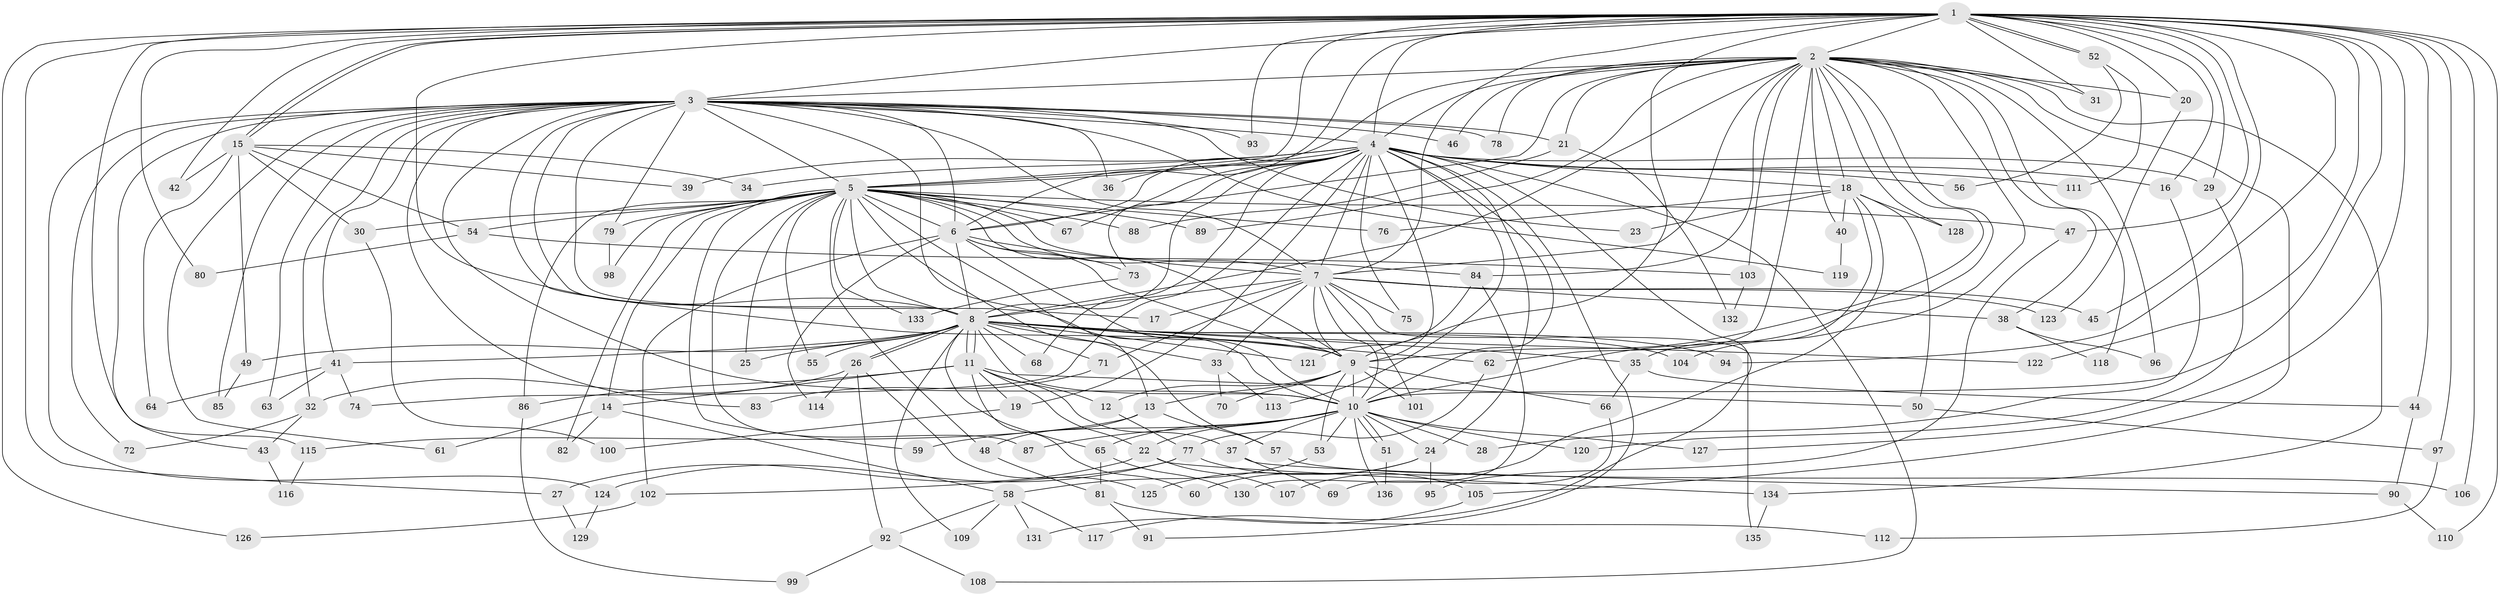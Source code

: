 // coarse degree distribution, {2: 0.14634146341463414, 7: 0.024390243902439025, 4: 0.21951219512195122, 17: 0.07317073170731707, 3: 0.14634146341463414, 20: 0.04878048780487805, 6: 0.0975609756097561, 5: 0.0975609756097561, 21: 0.024390243902439025, 10: 0.024390243902439025, 15: 0.04878048780487805, 8: 0.024390243902439025, 1: 0.024390243902439025}
// Generated by graph-tools (version 1.1) at 2025/36/03/04/25 23:36:37]
// undirected, 136 vertices, 297 edges
graph export_dot {
  node [color=gray90,style=filled];
  1;
  2;
  3;
  4;
  5;
  6;
  7;
  8;
  9;
  10;
  11;
  12;
  13;
  14;
  15;
  16;
  17;
  18;
  19;
  20;
  21;
  22;
  23;
  24;
  25;
  26;
  27;
  28;
  29;
  30;
  31;
  32;
  33;
  34;
  35;
  36;
  37;
  38;
  39;
  40;
  41;
  42;
  43;
  44;
  45;
  46;
  47;
  48;
  49;
  50;
  51;
  52;
  53;
  54;
  55;
  56;
  57;
  58;
  59;
  60;
  61;
  62;
  63;
  64;
  65;
  66;
  67;
  68;
  69;
  70;
  71;
  72;
  73;
  74;
  75;
  76;
  77;
  78;
  79;
  80;
  81;
  82;
  83;
  84;
  85;
  86;
  87;
  88;
  89;
  90;
  91;
  92;
  93;
  94;
  95;
  96;
  97;
  98;
  99;
  100;
  101;
  102;
  103;
  104;
  105;
  106;
  107;
  108;
  109;
  110;
  111;
  112;
  113;
  114;
  115;
  116;
  117;
  118;
  119;
  120;
  121;
  122;
  123;
  124;
  125;
  126;
  127;
  128;
  129;
  130;
  131;
  132;
  133;
  134;
  135;
  136;
  1 -- 2;
  1 -- 3;
  1 -- 4;
  1 -- 5;
  1 -- 6;
  1 -- 7;
  1 -- 8;
  1 -- 9;
  1 -- 10;
  1 -- 15;
  1 -- 15;
  1 -- 16;
  1 -- 20;
  1 -- 27;
  1 -- 29;
  1 -- 31;
  1 -- 42;
  1 -- 44;
  1 -- 45;
  1 -- 47;
  1 -- 52;
  1 -- 52;
  1 -- 80;
  1 -- 93;
  1 -- 94;
  1 -- 97;
  1 -- 106;
  1 -- 110;
  1 -- 115;
  1 -- 122;
  1 -- 126;
  1 -- 127;
  2 -- 3;
  2 -- 4;
  2 -- 5;
  2 -- 6;
  2 -- 7;
  2 -- 8;
  2 -- 9;
  2 -- 10;
  2 -- 18;
  2 -- 20;
  2 -- 21;
  2 -- 31;
  2 -- 38;
  2 -- 40;
  2 -- 46;
  2 -- 62;
  2 -- 78;
  2 -- 84;
  2 -- 89;
  2 -- 96;
  2 -- 103;
  2 -- 104;
  2 -- 105;
  2 -- 118;
  2 -- 128;
  2 -- 134;
  3 -- 4;
  3 -- 5;
  3 -- 6;
  3 -- 7;
  3 -- 8;
  3 -- 9;
  3 -- 10;
  3 -- 13;
  3 -- 17;
  3 -- 21;
  3 -- 23;
  3 -- 32;
  3 -- 36;
  3 -- 41;
  3 -- 43;
  3 -- 46;
  3 -- 61;
  3 -- 63;
  3 -- 72;
  3 -- 78;
  3 -- 79;
  3 -- 83;
  3 -- 85;
  3 -- 93;
  3 -- 119;
  3 -- 124;
  4 -- 5;
  4 -- 6;
  4 -- 7;
  4 -- 8;
  4 -- 9;
  4 -- 10;
  4 -- 16;
  4 -- 18;
  4 -- 19;
  4 -- 24;
  4 -- 29;
  4 -- 34;
  4 -- 36;
  4 -- 39;
  4 -- 56;
  4 -- 67;
  4 -- 68;
  4 -- 73;
  4 -- 74;
  4 -- 75;
  4 -- 91;
  4 -- 108;
  4 -- 111;
  4 -- 113;
  4 -- 117;
  5 -- 6;
  5 -- 7;
  5 -- 8;
  5 -- 9;
  5 -- 10;
  5 -- 14;
  5 -- 25;
  5 -- 30;
  5 -- 47;
  5 -- 48;
  5 -- 54;
  5 -- 55;
  5 -- 57;
  5 -- 59;
  5 -- 67;
  5 -- 76;
  5 -- 79;
  5 -- 82;
  5 -- 84;
  5 -- 86;
  5 -- 87;
  5 -- 88;
  5 -- 89;
  5 -- 98;
  5 -- 133;
  6 -- 7;
  6 -- 8;
  6 -- 9;
  6 -- 10;
  6 -- 73;
  6 -- 102;
  6 -- 114;
  7 -- 8;
  7 -- 9;
  7 -- 10;
  7 -- 17;
  7 -- 33;
  7 -- 38;
  7 -- 45;
  7 -- 71;
  7 -- 75;
  7 -- 101;
  7 -- 123;
  7 -- 135;
  8 -- 9;
  8 -- 10;
  8 -- 11;
  8 -- 11;
  8 -- 25;
  8 -- 26;
  8 -- 26;
  8 -- 33;
  8 -- 35;
  8 -- 41;
  8 -- 49;
  8 -- 55;
  8 -- 62;
  8 -- 65;
  8 -- 68;
  8 -- 71;
  8 -- 94;
  8 -- 104;
  8 -- 109;
  8 -- 121;
  8 -- 122;
  9 -- 10;
  9 -- 12;
  9 -- 13;
  9 -- 53;
  9 -- 66;
  9 -- 70;
  9 -- 101;
  10 -- 22;
  10 -- 24;
  10 -- 28;
  10 -- 37;
  10 -- 51;
  10 -- 51;
  10 -- 53;
  10 -- 59;
  10 -- 65;
  10 -- 87;
  10 -- 120;
  10 -- 127;
  10 -- 136;
  11 -- 12;
  11 -- 14;
  11 -- 19;
  11 -- 22;
  11 -- 37;
  11 -- 50;
  11 -- 60;
  11 -- 86;
  12 -- 77;
  13 -- 48;
  13 -- 57;
  13 -- 115;
  14 -- 58;
  14 -- 61;
  14 -- 82;
  15 -- 30;
  15 -- 34;
  15 -- 39;
  15 -- 42;
  15 -- 49;
  15 -- 54;
  15 -- 64;
  16 -- 28;
  18 -- 23;
  18 -- 35;
  18 -- 40;
  18 -- 50;
  18 -- 76;
  18 -- 107;
  18 -- 128;
  19 -- 100;
  20 -- 123;
  21 -- 88;
  21 -- 132;
  22 -- 27;
  22 -- 107;
  22 -- 134;
  24 -- 60;
  24 -- 95;
  24 -- 125;
  26 -- 32;
  26 -- 92;
  26 -- 114;
  26 -- 125;
  27 -- 129;
  29 -- 120;
  30 -- 100;
  32 -- 43;
  32 -- 72;
  33 -- 70;
  33 -- 113;
  35 -- 44;
  35 -- 66;
  37 -- 69;
  37 -- 90;
  38 -- 96;
  38 -- 118;
  40 -- 119;
  41 -- 63;
  41 -- 64;
  41 -- 74;
  43 -- 116;
  44 -- 90;
  47 -- 95;
  48 -- 81;
  49 -- 85;
  50 -- 97;
  51 -- 136;
  52 -- 56;
  52 -- 111;
  53 -- 58;
  54 -- 80;
  54 -- 103;
  57 -- 106;
  58 -- 92;
  58 -- 109;
  58 -- 117;
  58 -- 131;
  62 -- 77;
  65 -- 81;
  65 -- 130;
  66 -- 69;
  71 -- 83;
  73 -- 133;
  77 -- 102;
  77 -- 105;
  77 -- 124;
  79 -- 98;
  81 -- 91;
  81 -- 112;
  84 -- 121;
  84 -- 130;
  86 -- 99;
  90 -- 110;
  92 -- 99;
  92 -- 108;
  97 -- 112;
  102 -- 126;
  103 -- 132;
  105 -- 131;
  115 -- 116;
  124 -- 129;
  134 -- 135;
}
